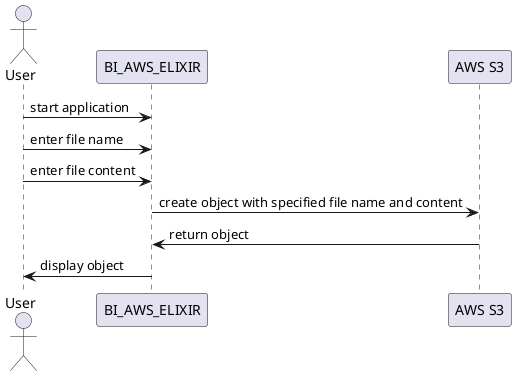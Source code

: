 @startuml DataObject_Create

actor User

participant "BI_AWS_ELIXIR" as App
participant "AWS S3" as S3

User -> App: start application
User -> App: enter file name
User -> App: enter file content
App -> S3: create object with specified file name and content
S3 -> App: return object
App -> User: display object

@enduml
